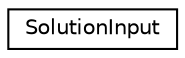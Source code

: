 digraph "Graphical Class Hierarchy"
{
 // LATEX_PDF_SIZE
  edge [fontname="Helvetica",fontsize="10",labelfontname="Helvetica",labelfontsize="10"];
  node [fontname="Helvetica",fontsize="10",shape=record];
  rankdir="LR";
  Node0 [label="SolutionInput",height=0.2,width=0.4,color="black", fillcolor="white", style="filled",URL="$structSolutionInput.html",tooltip=" "];
}
